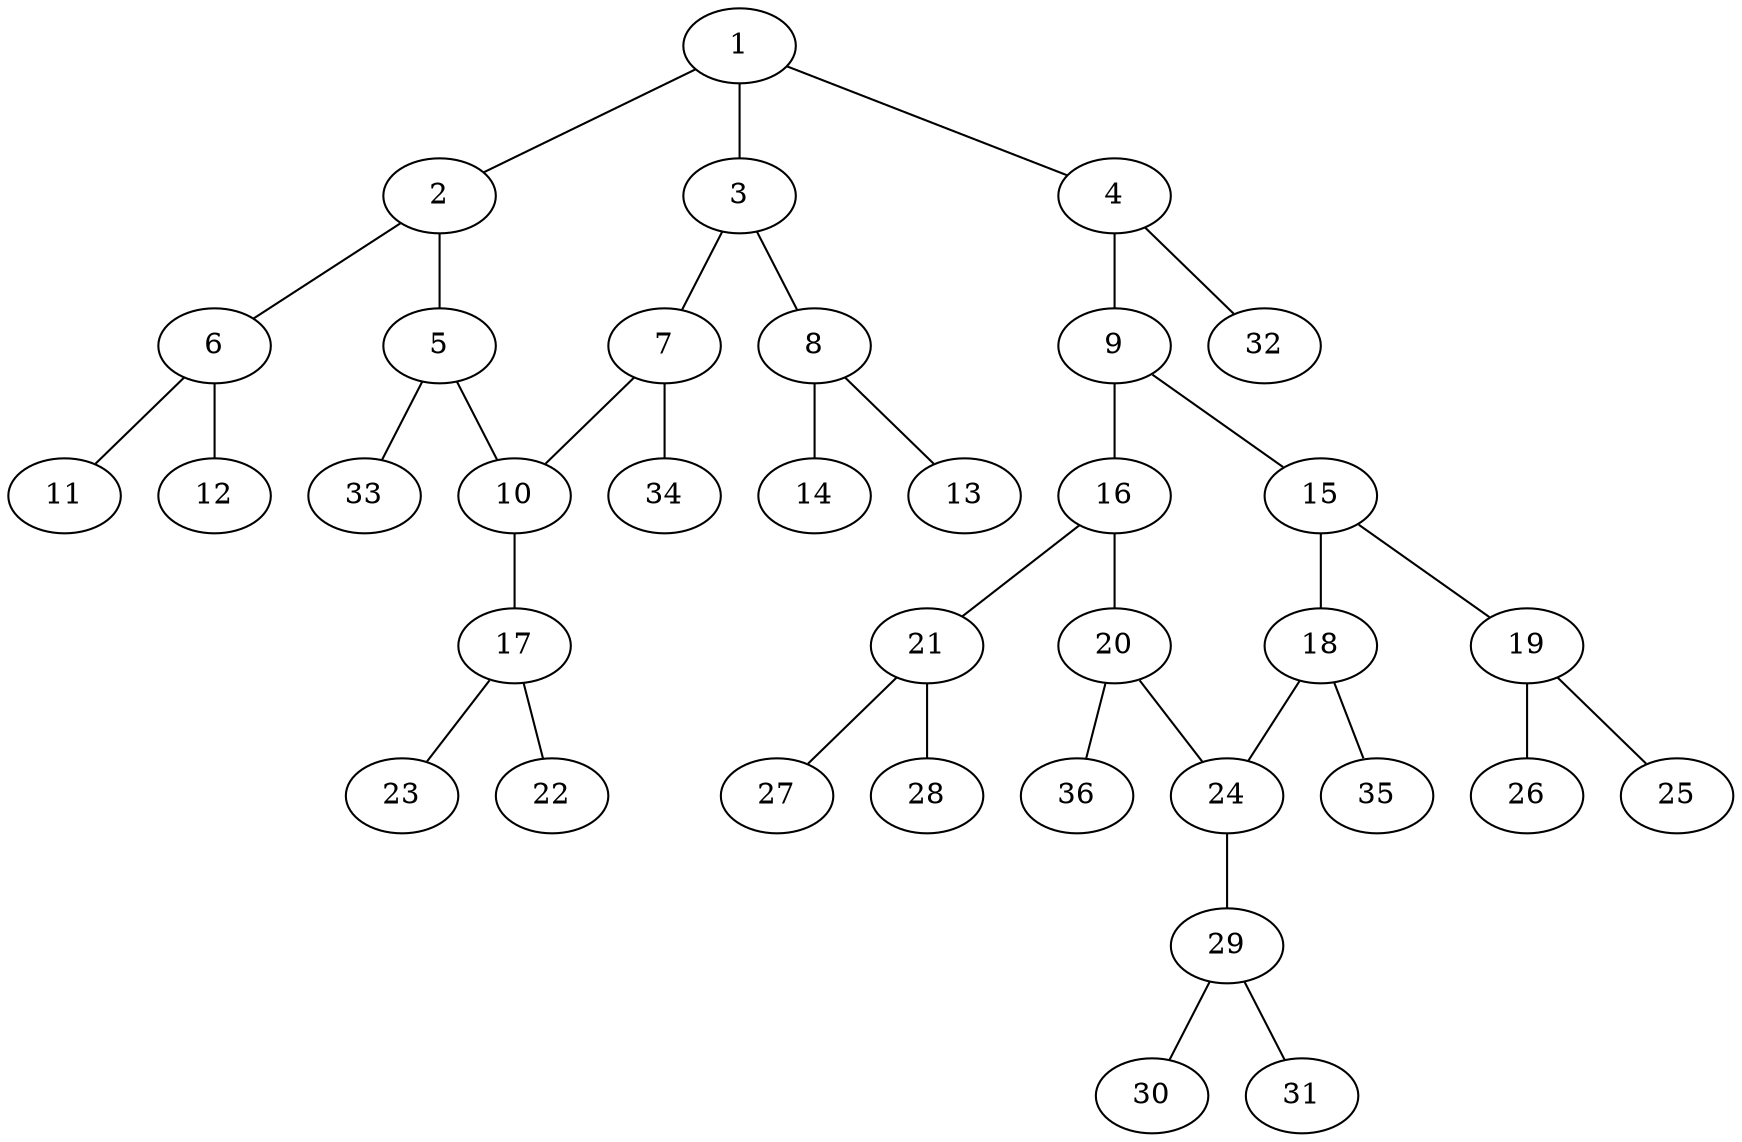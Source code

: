 graph molecule_1431 {
	1	 [chem=C];
	2	 [chem=C];
	1 -- 2	 [valence=1];
	3	 [chem=C];
	1 -- 3	 [valence=2];
	4	 [chem=N];
	1 -- 4	 [valence=1];
	5	 [chem=C];
	2 -- 5	 [valence=2];
	6	 [chem=N];
	2 -- 6	 [valence=1];
	7	 [chem=C];
	3 -- 7	 [valence=1];
	8	 [chem=N];
	3 -- 8	 [valence=1];
	9	 [chem=C];
	4 -- 9	 [valence=1];
	32	 [chem=H];
	4 -- 32	 [valence=1];
	10	 [chem=C];
	5 -- 10	 [valence=1];
	33	 [chem=H];
	5 -- 33	 [valence=1];
	11	 [chem=O];
	6 -- 11	 [valence=2];
	12	 [chem=O];
	6 -- 12	 [valence=1];
	7 -- 10	 [valence=2];
	34	 [chem=H];
	7 -- 34	 [valence=1];
	13	 [chem=O];
	8 -- 13	 [valence=2];
	14	 [chem=O];
	8 -- 14	 [valence=1];
	15	 [chem=C];
	9 -- 15	 [valence=2];
	16	 [chem=C];
	9 -- 16	 [valence=1];
	17	 [chem=N];
	10 -- 17	 [valence=1];
	18	 [chem=C];
	15 -- 18	 [valence=1];
	19	 [chem=N];
	15 -- 19	 [valence=1];
	20	 [chem=C];
	16 -- 20	 [valence=2];
	21	 [chem=N];
	16 -- 21	 [valence=1];
	22	 [chem=O];
	17 -- 22	 [valence=2];
	23	 [chem=O];
	17 -- 23	 [valence=1];
	24	 [chem=C];
	18 -- 24	 [valence=2];
	35	 [chem=H];
	18 -- 35	 [valence=1];
	25	 [chem=O];
	19 -- 25	 [valence=2];
	26	 [chem=O];
	19 -- 26	 [valence=1];
	20 -- 24	 [valence=1];
	36	 [chem=H];
	20 -- 36	 [valence=1];
	27	 [chem=O];
	21 -- 27	 [valence=2];
	28	 [chem=O];
	21 -- 28	 [valence=1];
	29	 [chem=N];
	24 -- 29	 [valence=1];
	30	 [chem=O];
	29 -- 30	 [valence=2];
	31	 [chem=O];
	29 -- 31	 [valence=1];
}
